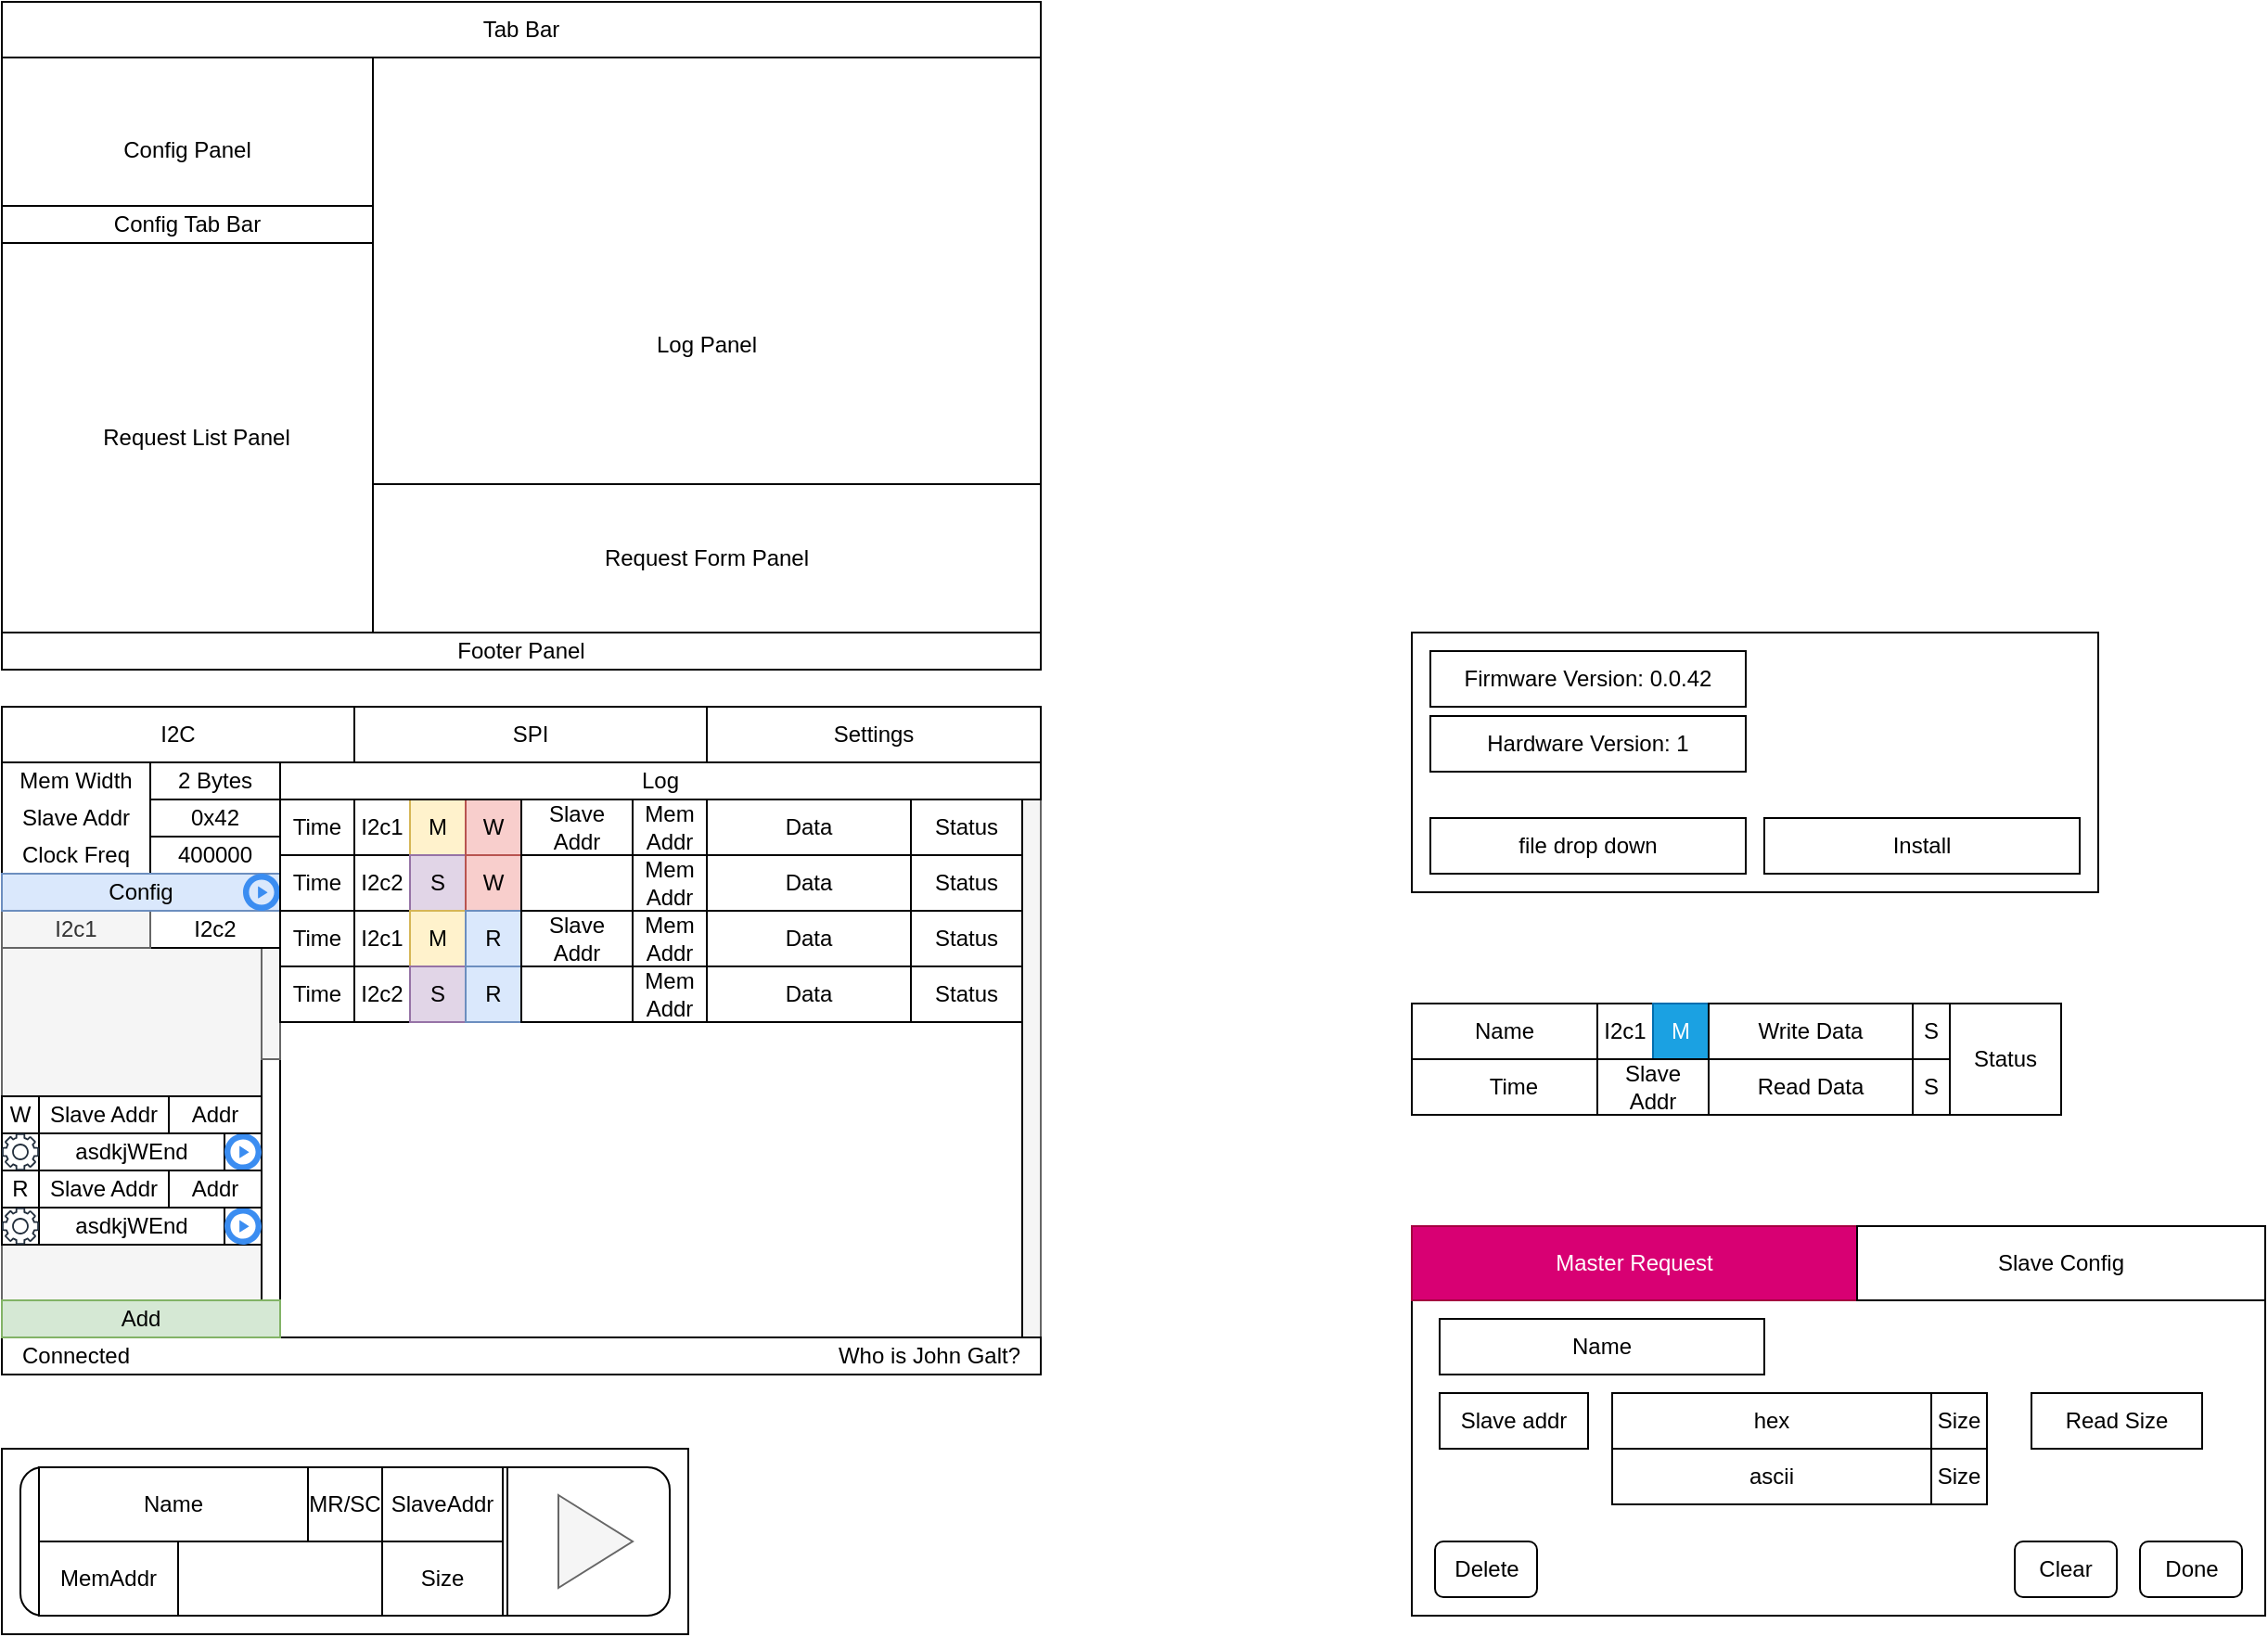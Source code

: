 <mxfile version="24.7.5">
  <diagram name="Page-1" id="RZVQxzq3Kgt89hsoHabK">
    <mxGraphModel dx="529" dy="352" grid="1" gridSize="10" guides="1" tooltips="1" connect="1" arrows="1" fold="1" page="1" pageScale="1" pageWidth="850" pageHeight="1100" math="0" shadow="0">
      <root>
        <mxCell id="0" />
        <mxCell id="1" parent="0" />
        <mxCell id="kA44uniIaaYx5WnPBVtg-1" value="" style="rounded=0;whiteSpace=wrap;html=1;" parent="1" vertex="1">
          <mxGeometry x="120" y="800" width="370" height="100" as="geometry" />
        </mxCell>
        <mxCell id="LMQxB59nfSCNr9-hnTwF-2" value="" style="rounded=0;whiteSpace=wrap;html=1;fillColor=#f5f5f5;fontColor=#333333;strokeColor=#666666;" parent="1" vertex="1">
          <mxGeometry x="120" y="450" width="560" height="310" as="geometry" />
        </mxCell>
        <mxCell id="LMQxB59nfSCNr9-hnTwF-3" value="" style="rounded=0;whiteSpace=wrap;html=1;" parent="1" vertex="1">
          <mxGeometry x="260" y="450" width="410" height="290" as="geometry" />
        </mxCell>
        <mxCell id="LMQxB59nfSCNr9-hnTwF-4" value="" style="rounded=0;whiteSpace=wrap;html=1;" parent="1" vertex="1">
          <mxGeometry x="120" y="740" width="560" height="20" as="geometry" />
        </mxCell>
        <mxCell id="LMQxB59nfSCNr9-hnTwF-5" value="Connected" style="text;html=1;align=center;verticalAlign=middle;whiteSpace=wrap;rounded=0;" parent="1" vertex="1">
          <mxGeometry x="130" y="735" width="60" height="30" as="geometry" />
        </mxCell>
        <mxCell id="LMQxB59nfSCNr9-hnTwF-6" value="" style="rounded=0;whiteSpace=wrap;html=1;" parent="1" vertex="1">
          <mxGeometry x="120" y="430" width="150" height="60" as="geometry" />
        </mxCell>
        <mxCell id="LMQxB59nfSCNr9-hnTwF-7" value="400000" style="rounded=0;whiteSpace=wrap;html=1;" parent="1" vertex="1">
          <mxGeometry x="200" y="470" width="70" height="20" as="geometry" />
        </mxCell>
        <mxCell id="LMQxB59nfSCNr9-hnTwF-8" value="Clock Freq" style="text;html=1;align=center;verticalAlign=middle;whiteSpace=wrap;rounded=0;" parent="1" vertex="1">
          <mxGeometry x="120" y="475" width="80" height="10" as="geometry" />
        </mxCell>
        <mxCell id="LMQxB59nfSCNr9-hnTwF-10" value="" style="rounded=0;whiteSpace=wrap;html=1;" parent="1" vertex="1">
          <mxGeometry x="260" y="510" width="10" height="210" as="geometry" />
        </mxCell>
        <mxCell id="LMQxB59nfSCNr9-hnTwF-11" value="" style="rounded=0;whiteSpace=wrap;html=1;fillColor=#f5f5f5;fontColor=#333333;strokeColor=#666666;" parent="1" vertex="1">
          <mxGeometry x="260" y="510" width="10" height="80" as="geometry" />
        </mxCell>
        <mxCell id="LMQxB59nfSCNr9-hnTwF-12" value="" style="rounded=0;whiteSpace=wrap;html=1;" parent="1" vertex="1">
          <mxGeometry x="310" y="450" width="360" height="30" as="geometry" />
        </mxCell>
        <mxCell id="LMQxB59nfSCNr9-hnTwF-14" value="Slave Addr" style="text;html=1;align=center;verticalAlign=middle;whiteSpace=wrap;rounded=0;" parent="1" vertex="1">
          <mxGeometry x="120" y="455" width="80" height="10" as="geometry" />
        </mxCell>
        <mxCell id="LMQxB59nfSCNr9-hnTwF-15" value="0x42" style="rounded=0;whiteSpace=wrap;html=1;" parent="1" vertex="1">
          <mxGeometry x="200" y="450" width="70" height="20" as="geometry" />
        </mxCell>
        <mxCell id="LMQxB59nfSCNr9-hnTwF-16" value="I2c2" style="rounded=0;whiteSpace=wrap;html=1;" parent="1" vertex="1">
          <mxGeometry x="200" y="510" width="70" height="20" as="geometry" />
        </mxCell>
        <mxCell id="LMQxB59nfSCNr9-hnTwF-17" value="I2c1" style="rounded=0;whiteSpace=wrap;html=1;fillColor=#f5f5f5;fontColor=#333333;strokeColor=#666666;" parent="1" vertex="1">
          <mxGeometry x="120" y="510" width="80" height="20" as="geometry" />
        </mxCell>
        <mxCell id="LMQxB59nfSCNr9-hnTwF-24" value="Add" style="rounded=0;whiteSpace=wrap;html=1;fillColor=#d5e8d4;strokeColor=#82b366;" parent="1" vertex="1">
          <mxGeometry x="120" y="720" width="150" height="20" as="geometry" />
        </mxCell>
        <mxCell id="LMQxB59nfSCNr9-hnTwF-25" value="Config" style="rounded=0;whiteSpace=wrap;html=1;fillColor=#dae8fc;strokeColor=#6c8ebf;" parent="1" vertex="1">
          <mxGeometry x="120" y="490" width="150" height="20" as="geometry" />
        </mxCell>
        <mxCell id="LMQxB59nfSCNr9-hnTwF-28" value="" style="rounded=0;whiteSpace=wrap;html=1;" parent="1" vertex="1">
          <mxGeometry x="120" y="650" width="140" height="40" as="geometry" />
        </mxCell>
        <mxCell id="LMQxB59nfSCNr9-hnTwF-30" value="Slave Addr" style="rounded=0;whiteSpace=wrap;html=1;" parent="1" vertex="1">
          <mxGeometry x="140" y="650" width="70" height="20" as="geometry" />
        </mxCell>
        <mxCell id="LMQxB59nfSCNr9-hnTwF-31" value="R" style="rounded=0;whiteSpace=wrap;html=1;" parent="1" vertex="1">
          <mxGeometry x="120" y="650" width="20" height="20" as="geometry" />
        </mxCell>
        <mxCell id="LMQxB59nfSCNr9-hnTwF-34" value="asdkjWEnd" style="rounded=0;whiteSpace=wrap;html=1;" parent="1" vertex="1">
          <mxGeometry x="140" y="670" width="100" height="20" as="geometry" />
        </mxCell>
        <mxCell id="LMQxB59nfSCNr9-hnTwF-36" value="" style="sketch=0;outlineConnect=0;fontColor=#232F3E;gradientColor=none;fillColor=#232F3D;strokeColor=none;dashed=0;verticalLabelPosition=bottom;verticalAlign=top;align=center;html=1;fontSize=12;fontStyle=0;aspect=fixed;pointerEvents=1;shape=mxgraph.aws4.gear;" parent="1" vertex="1">
          <mxGeometry x="120" y="670" width="20" height="20" as="geometry" />
        </mxCell>
        <mxCell id="LMQxB59nfSCNr9-hnTwF-37" value="" style="sketch=0;html=1;aspect=fixed;strokeColor=none;shadow=0;fillColor=#3B8DF1;verticalAlign=top;labelPosition=center;verticalLabelPosition=bottom;shape=mxgraph.gcp2.play_start" parent="1" vertex="1">
          <mxGeometry x="250" y="490" width="20" height="20" as="geometry" />
        </mxCell>
        <mxCell id="LMQxB59nfSCNr9-hnTwF-38" value="" style="sketch=0;html=1;aspect=fixed;strokeColor=none;shadow=0;fillColor=#3B8DF1;verticalAlign=top;labelPosition=center;verticalLabelPosition=bottom;shape=mxgraph.gcp2.play_start" parent="1" vertex="1">
          <mxGeometry x="240" y="670" width="20" height="20" as="geometry" />
        </mxCell>
        <mxCell id="LMQxB59nfSCNr9-hnTwF-39" value="I2c1" style="rounded=0;whiteSpace=wrap;html=1;" parent="1" vertex="1">
          <mxGeometry x="310" y="450" width="30" height="30" as="geometry" />
        </mxCell>
        <mxCell id="LMQxB59nfSCNr9-hnTwF-40" value="M" style="rounded=0;whiteSpace=wrap;html=1;fillColor=#fff2cc;strokeColor=#d6b656;" parent="1" vertex="1">
          <mxGeometry x="340" y="450" width="30" height="30" as="geometry" />
        </mxCell>
        <mxCell id="LMQxB59nfSCNr9-hnTwF-41" value="W" style="rounded=0;whiteSpace=wrap;html=1;fillColor=#f8cecc;strokeColor=#b85450;" parent="1" vertex="1">
          <mxGeometry x="370" y="450" width="30" height="30" as="geometry" />
        </mxCell>
        <mxCell id="LMQxB59nfSCNr9-hnTwF-42" value="Slave Addr" style="rounded=0;whiteSpace=wrap;html=1;" parent="1" vertex="1">
          <mxGeometry x="400" y="450" width="60" height="30" as="geometry" />
        </mxCell>
        <mxCell id="LMQxB59nfSCNr9-hnTwF-43" value="Data" style="rounded=0;whiteSpace=wrap;html=1;" parent="1" vertex="1">
          <mxGeometry x="500" y="450" width="110" height="30" as="geometry" />
        </mxCell>
        <mxCell id="LMQxB59nfSCNr9-hnTwF-44" value="Status" style="rounded=0;whiteSpace=wrap;html=1;" parent="1" vertex="1">
          <mxGeometry x="610" y="450" width="60" height="30" as="geometry" />
        </mxCell>
        <mxCell id="LMQxB59nfSCNr9-hnTwF-45" value="Time" style="rounded=0;whiteSpace=wrap;html=1;" parent="1" vertex="1">
          <mxGeometry x="270" y="450" width="40" height="30" as="geometry" />
        </mxCell>
        <mxCell id="LMQxB59nfSCNr9-hnTwF-46" value="I2c2" style="rounded=0;whiteSpace=wrap;html=1;" parent="1" vertex="1">
          <mxGeometry x="310" y="480" width="30" height="30" as="geometry" />
        </mxCell>
        <mxCell id="LMQxB59nfSCNr9-hnTwF-47" value="S" style="rounded=0;whiteSpace=wrap;html=1;fillColor=#e1d5e7;strokeColor=#9673a6;" parent="1" vertex="1">
          <mxGeometry x="340" y="480" width="30" height="30" as="geometry" />
        </mxCell>
        <mxCell id="LMQxB59nfSCNr9-hnTwF-48" value="W" style="rounded=0;whiteSpace=wrap;html=1;fillColor=#f8cecc;strokeColor=#b85450;" parent="1" vertex="1">
          <mxGeometry x="370" y="480" width="30" height="30" as="geometry" />
        </mxCell>
        <mxCell id="LMQxB59nfSCNr9-hnTwF-49" value="Mem Addr" style="rounded=0;whiteSpace=wrap;html=1;" parent="1" vertex="1">
          <mxGeometry x="460" y="480" width="40" height="30" as="geometry" />
        </mxCell>
        <mxCell id="LMQxB59nfSCNr9-hnTwF-50" value="Data" style="rounded=0;whiteSpace=wrap;html=1;" parent="1" vertex="1">
          <mxGeometry x="500" y="480" width="110" height="30" as="geometry" />
        </mxCell>
        <mxCell id="LMQxB59nfSCNr9-hnTwF-51" value="Status" style="rounded=0;whiteSpace=wrap;html=1;" parent="1" vertex="1">
          <mxGeometry x="610" y="480" width="60" height="30" as="geometry" />
        </mxCell>
        <mxCell id="LMQxB59nfSCNr9-hnTwF-52" value="Time" style="rounded=0;whiteSpace=wrap;html=1;" parent="1" vertex="1">
          <mxGeometry x="270" y="480" width="40" height="30" as="geometry" />
        </mxCell>
        <mxCell id="LMQxB59nfSCNr9-hnTwF-54" value="Who is John Galt?" style="text;html=1;align=center;verticalAlign=middle;whiteSpace=wrap;rounded=0;" parent="1" vertex="1">
          <mxGeometry x="560" y="735" width="120" height="30" as="geometry" />
        </mxCell>
        <mxCell id="LMQxB59nfSCNr9-hnTwF-55" value="Mem Addr" style="rounded=0;whiteSpace=wrap;html=1;" parent="1" vertex="1">
          <mxGeometry x="460" y="450" width="40" height="30" as="geometry" />
        </mxCell>
        <mxCell id="LMQxB59nfSCNr9-hnTwF-56" value="" style="rounded=0;whiteSpace=wrap;html=1;" parent="1" vertex="1">
          <mxGeometry x="400" y="480" width="60" height="30" as="geometry" />
        </mxCell>
        <mxCell id="LMQxB59nfSCNr9-hnTwF-57" value="I2c1" style="rounded=0;whiteSpace=wrap;html=1;" parent="1" vertex="1">
          <mxGeometry x="310" y="510" width="30" height="30" as="geometry" />
        </mxCell>
        <mxCell id="LMQxB59nfSCNr9-hnTwF-58" value="M" style="rounded=0;whiteSpace=wrap;html=1;fillColor=#fff2cc;strokeColor=#d6b656;" parent="1" vertex="1">
          <mxGeometry x="340" y="510" width="30" height="30" as="geometry" />
        </mxCell>
        <mxCell id="LMQxB59nfSCNr9-hnTwF-59" value="R" style="rounded=0;whiteSpace=wrap;html=1;fillColor=#dae8fc;strokeColor=#6c8ebf;" parent="1" vertex="1">
          <mxGeometry x="370" y="510" width="30" height="30" as="geometry" />
        </mxCell>
        <mxCell id="LMQxB59nfSCNr9-hnTwF-60" value="Slave Addr" style="rounded=0;whiteSpace=wrap;html=1;" parent="1" vertex="1">
          <mxGeometry x="400" y="510" width="60" height="30" as="geometry" />
        </mxCell>
        <mxCell id="LMQxB59nfSCNr9-hnTwF-61" value="Data" style="rounded=0;whiteSpace=wrap;html=1;" parent="1" vertex="1">
          <mxGeometry x="500" y="510" width="110" height="30" as="geometry" />
        </mxCell>
        <mxCell id="LMQxB59nfSCNr9-hnTwF-62" value="Status" style="rounded=0;whiteSpace=wrap;html=1;" parent="1" vertex="1">
          <mxGeometry x="610" y="510" width="60" height="30" as="geometry" />
        </mxCell>
        <mxCell id="LMQxB59nfSCNr9-hnTwF-63" value="Time" style="rounded=0;whiteSpace=wrap;html=1;" parent="1" vertex="1">
          <mxGeometry x="270" y="510" width="40" height="30" as="geometry" />
        </mxCell>
        <mxCell id="LMQxB59nfSCNr9-hnTwF-64" value="Mem Addr" style="rounded=0;whiteSpace=wrap;html=1;" parent="1" vertex="1">
          <mxGeometry x="460" y="510" width="40" height="30" as="geometry" />
        </mxCell>
        <mxCell id="LMQxB59nfSCNr9-hnTwF-65" value="I2c2" style="rounded=0;whiteSpace=wrap;html=1;" parent="1" vertex="1">
          <mxGeometry x="310" y="540" width="30" height="30" as="geometry" />
        </mxCell>
        <mxCell id="LMQxB59nfSCNr9-hnTwF-66" value="S" style="rounded=0;whiteSpace=wrap;html=1;fillColor=#e1d5e7;strokeColor=#9673a6;" parent="1" vertex="1">
          <mxGeometry x="340" y="540" width="30" height="30" as="geometry" />
        </mxCell>
        <mxCell id="LMQxB59nfSCNr9-hnTwF-67" value="R" style="rounded=0;whiteSpace=wrap;html=1;fillColor=#dae8fc;strokeColor=#6c8ebf;" parent="1" vertex="1">
          <mxGeometry x="370" y="540" width="30" height="30" as="geometry" />
        </mxCell>
        <mxCell id="LMQxB59nfSCNr9-hnTwF-68" value="Mem Addr" style="rounded=0;whiteSpace=wrap;html=1;" parent="1" vertex="1">
          <mxGeometry x="460" y="540" width="40" height="30" as="geometry" />
        </mxCell>
        <mxCell id="LMQxB59nfSCNr9-hnTwF-69" value="Data" style="rounded=0;whiteSpace=wrap;html=1;" parent="1" vertex="1">
          <mxGeometry x="500" y="540" width="110" height="30" as="geometry" />
        </mxCell>
        <mxCell id="LMQxB59nfSCNr9-hnTwF-70" value="Status" style="rounded=0;whiteSpace=wrap;html=1;" parent="1" vertex="1">
          <mxGeometry x="610" y="540" width="60" height="30" as="geometry" />
        </mxCell>
        <mxCell id="LMQxB59nfSCNr9-hnTwF-71" value="Time" style="rounded=0;whiteSpace=wrap;html=1;" parent="1" vertex="1">
          <mxGeometry x="270" y="540" width="40" height="30" as="geometry" />
        </mxCell>
        <mxCell id="LMQxB59nfSCNr9-hnTwF-72" value="" style="rounded=0;whiteSpace=wrap;html=1;" parent="1" vertex="1">
          <mxGeometry x="400" y="540" width="60" height="30" as="geometry" />
        </mxCell>
        <mxCell id="LMQxB59nfSCNr9-hnTwF-73" value="" style="rounded=0;whiteSpace=wrap;html=1;" parent="1" vertex="1">
          <mxGeometry x="120" y="610" width="140" height="40" as="geometry" />
        </mxCell>
        <mxCell id="LMQxB59nfSCNr9-hnTwF-74" value="Slave Addr" style="rounded=0;whiteSpace=wrap;html=1;" parent="1" vertex="1">
          <mxGeometry x="140" y="610" width="70" height="20" as="geometry" />
        </mxCell>
        <mxCell id="LMQxB59nfSCNr9-hnTwF-75" value="W" style="rounded=0;whiteSpace=wrap;html=1;" parent="1" vertex="1">
          <mxGeometry x="120" y="610" width="20" height="20" as="geometry" />
        </mxCell>
        <mxCell id="LMQxB59nfSCNr9-hnTwF-76" value="asdkjWEnd" style="rounded=0;whiteSpace=wrap;html=1;" parent="1" vertex="1">
          <mxGeometry x="140" y="630" width="100" height="20" as="geometry" />
        </mxCell>
        <mxCell id="LMQxB59nfSCNr9-hnTwF-77" value="" style="sketch=0;html=1;aspect=fixed;strokeColor=none;shadow=0;fillColor=#3B8DF1;verticalAlign=top;labelPosition=center;verticalLabelPosition=bottom;shape=mxgraph.gcp2.play_start" parent="1" vertex="1">
          <mxGeometry x="240" y="630" width="20" height="20" as="geometry" />
        </mxCell>
        <mxCell id="LMQxB59nfSCNr9-hnTwF-78" value="" style="sketch=0;outlineConnect=0;fontColor=#232F3E;gradientColor=none;fillColor=#232F3D;strokeColor=none;dashed=0;verticalLabelPosition=bottom;verticalAlign=top;align=center;html=1;fontSize=12;fontStyle=0;aspect=fixed;pointerEvents=1;shape=mxgraph.aws4.gear;" parent="1" vertex="1">
          <mxGeometry x="120" y="630" width="20" height="20" as="geometry" />
        </mxCell>
        <mxCell id="LMQxB59nfSCNr9-hnTwF-79" value="Addr" style="rounded=0;whiteSpace=wrap;html=1;" parent="1" vertex="1">
          <mxGeometry x="210" y="610" width="50" height="20" as="geometry" />
        </mxCell>
        <mxCell id="LMQxB59nfSCNr9-hnTwF-80" value="Addr" style="rounded=0;whiteSpace=wrap;html=1;" parent="1" vertex="1">
          <mxGeometry x="210" y="650" width="50" height="20" as="geometry" />
        </mxCell>
        <mxCell id="LMQxB59nfSCNr9-hnTwF-81" value="Log" style="rounded=0;whiteSpace=wrap;html=1;" parent="1" vertex="1">
          <mxGeometry x="270" y="430" width="410" height="20" as="geometry" />
        </mxCell>
        <mxCell id="LMQxB59nfSCNr9-hnTwF-82" value="Mem Width" style="text;html=1;align=center;verticalAlign=middle;whiteSpace=wrap;rounded=0;" parent="1" vertex="1">
          <mxGeometry x="120" y="435" width="80" height="10" as="geometry" />
        </mxCell>
        <mxCell id="LMQxB59nfSCNr9-hnTwF-83" value="2 Bytes" style="rounded=0;whiteSpace=wrap;html=1;" parent="1" vertex="1">
          <mxGeometry x="200" y="430" width="70" height="20" as="geometry" />
        </mxCell>
        <mxCell id="tgzv-gL6YfShwe89MsI7-1" value="Config Panel" style="rounded=0;whiteSpace=wrap;html=1;" parent="1" vertex="1">
          <mxGeometry x="120" y="50" width="200" height="100" as="geometry" />
        </mxCell>
        <mxCell id="tgzv-gL6YfShwe89MsI7-2" value="Request List Panel" style="rounded=0;whiteSpace=wrap;html=1;" parent="1" vertex="1">
          <mxGeometry x="120" y="150" width="210" height="210" as="geometry" />
        </mxCell>
        <mxCell id="tgzv-gL6YfShwe89MsI7-3" value="Log Panel" style="rounded=0;whiteSpace=wrap;html=1;" parent="1" vertex="1">
          <mxGeometry x="320" y="50" width="360" height="310" as="geometry" />
        </mxCell>
        <mxCell id="tgzv-gL6YfShwe89MsI7-4" value="Footer Panel" style="rounded=0;whiteSpace=wrap;html=1;" parent="1" vertex="1">
          <mxGeometry x="120" y="360" width="560" height="20" as="geometry" />
        </mxCell>
        <mxCell id="-24qqXf1IiAiqtKSQ4Qq-1" value="I2C" style="rounded=0;whiteSpace=wrap;html=1;" parent="1" vertex="1">
          <mxGeometry x="120" y="400" width="190" height="30" as="geometry" />
        </mxCell>
        <mxCell id="-24qqXf1IiAiqtKSQ4Qq-2" value="SPI" style="rounded=0;whiteSpace=wrap;html=1;" parent="1" vertex="1">
          <mxGeometry x="310" y="400" width="190" height="30" as="geometry" />
        </mxCell>
        <mxCell id="nhMNvZ-6rwv0DxoSBTiZ-1" value="Tab Bar" style="rounded=0;whiteSpace=wrap;html=1;" parent="1" vertex="1">
          <mxGeometry x="120" y="20" width="560" height="30" as="geometry" />
        </mxCell>
        <mxCell id="nhMNvZ-6rwv0DxoSBTiZ-2" value="Config Tab Bar" style="rounded=0;whiteSpace=wrap;html=1;" parent="1" vertex="1">
          <mxGeometry x="120" y="130" width="200" height="20" as="geometry" />
        </mxCell>
        <mxCell id="kA44uniIaaYx5WnPBVtg-2" value="" style="rounded=1;whiteSpace=wrap;html=1;" parent="1" vertex="1">
          <mxGeometry x="130" y="810" width="350" height="80" as="geometry" />
        </mxCell>
        <mxCell id="52hrBtjEiB50O7EZx885-9" value="" style="triangle;whiteSpace=wrap;html=1;fillColor=#f5f5f5;fontColor=#333333;strokeColor=#666666;" parent="1" vertex="1">
          <mxGeometry x="420" y="825" width="40" height="50" as="geometry" />
        </mxCell>
        <mxCell id="kA44uniIaaYx5WnPBVtg-4" value="" style="endArrow=none;html=1;rounded=0;exitX=0.75;exitY=1;exitDx=0;exitDy=0;entryX=0.75;entryY=0;entryDx=0;entryDy=0;" parent="1" source="kA44uniIaaYx5WnPBVtg-2" target="kA44uniIaaYx5WnPBVtg-2" edge="1">
          <mxGeometry width="50" height="50" relative="1" as="geometry">
            <mxPoint x="360" y="860" as="sourcePoint" />
            <mxPoint x="410" y="810" as="targetPoint" />
          </mxGeometry>
        </mxCell>
        <mxCell id="ZXhuev2TfGPYqMCTr3un-3" value="Settings" style="rounded=0;whiteSpace=wrap;html=1;" parent="1" vertex="1">
          <mxGeometry x="500" y="400" width="180" height="30" as="geometry" />
        </mxCell>
        <mxCell id="ADmhr-K4hR5hiv6wvW6w-16" value="" style="rounded=0;whiteSpace=wrap;html=1;" parent="1" vertex="1">
          <mxGeometry x="880" y="680" width="460" height="210" as="geometry" />
        </mxCell>
        <mxCell id="ADmhr-K4hR5hiv6wvW6w-17" value="Slave addr" style="rounded=0;whiteSpace=wrap;html=1;" parent="1" vertex="1">
          <mxGeometry x="895" y="770" width="80" height="30" as="geometry" />
        </mxCell>
        <mxCell id="ADmhr-K4hR5hiv6wvW6w-18" value="hex" style="rounded=0;whiteSpace=wrap;html=1;" parent="1" vertex="1">
          <mxGeometry x="988" y="770" width="172" height="30" as="geometry" />
        </mxCell>
        <mxCell id="ADmhr-K4hR5hiv6wvW6w-19" value="Read Size" style="rounded=0;whiteSpace=wrap;html=1;" parent="1" vertex="1">
          <mxGeometry x="1214" y="770" width="92" height="30" as="geometry" />
        </mxCell>
        <mxCell id="ADmhr-K4hR5hiv6wvW6w-20" value="Size" style="rounded=0;whiteSpace=wrap;html=1;" parent="1" vertex="1">
          <mxGeometry x="1160" y="770" width="30" height="30" as="geometry" />
        </mxCell>
        <mxCell id="ADmhr-K4hR5hiv6wvW6w-21" value="ascii" style="rounded=0;whiteSpace=wrap;html=1;" parent="1" vertex="1">
          <mxGeometry x="988" y="800" width="172" height="30" as="geometry" />
        </mxCell>
        <mxCell id="ADmhr-K4hR5hiv6wvW6w-22" value="Size" style="rounded=0;whiteSpace=wrap;html=1;" parent="1" vertex="1">
          <mxGeometry x="1160" y="800" width="30" height="30" as="geometry" />
        </mxCell>
        <mxCell id="ADmhr-K4hR5hiv6wvW6w-23" value="Clear" style="rounded=1;whiteSpace=wrap;html=1;" parent="1" vertex="1">
          <mxGeometry x="1205" y="850" width="55" height="30" as="geometry" />
        </mxCell>
        <mxCell id="ADmhr-K4hR5hiv6wvW6w-24" value="Name" style="rounded=0;whiteSpace=wrap;html=1;" parent="1" vertex="1">
          <mxGeometry x="895" y="730" width="175" height="30" as="geometry" />
        </mxCell>
        <mxCell id="ADmhr-K4hR5hiv6wvW6w-25" value="Done" style="rounded=1;whiteSpace=wrap;html=1;" parent="1" vertex="1">
          <mxGeometry x="1272.5" y="850" width="55" height="30" as="geometry" />
        </mxCell>
        <mxCell id="ADmhr-K4hR5hiv6wvW6w-26" value="Delete" style="rounded=1;whiteSpace=wrap;html=1;" parent="1" vertex="1">
          <mxGeometry x="892.5" y="850" width="55" height="30" as="geometry" />
        </mxCell>
        <mxCell id="ADmhr-K4hR5hiv6wvW6w-27" value="Master Request" style="rounded=0;whiteSpace=wrap;html=1;fillColor=#d80073;fontColor=#ffffff;strokeColor=#A50040;" parent="1" vertex="1">
          <mxGeometry x="880" y="680" width="240" height="40" as="geometry" />
        </mxCell>
        <mxCell id="ADmhr-K4hR5hiv6wvW6w-28" value="Slave Config" style="rounded=0;whiteSpace=wrap;html=1;" parent="1" vertex="1">
          <mxGeometry x="1120" y="680" width="220" height="40" as="geometry" />
        </mxCell>
        <mxCell id="52hrBtjEiB50O7EZx885-2" value="SlaveAddr" style="rounded=0;whiteSpace=wrap;html=1;" parent="1" vertex="1">
          <mxGeometry x="325" y="810" width="65" height="40" as="geometry" />
        </mxCell>
        <mxCell id="52hrBtjEiB50O7EZx885-3" value="MR/SC" style="rounded=0;whiteSpace=wrap;html=1;" parent="1" vertex="1">
          <mxGeometry x="285" y="810" width="40" height="40" as="geometry" />
        </mxCell>
        <mxCell id="52hrBtjEiB50O7EZx885-4" value="MemAddr" style="rounded=0;whiteSpace=wrap;html=1;" parent="1" vertex="1">
          <mxGeometry x="140" y="850" width="75" height="40" as="geometry" />
        </mxCell>
        <mxCell id="52hrBtjEiB50O7EZx885-5" value="Size" style="rounded=0;whiteSpace=wrap;html=1;" parent="1" vertex="1">
          <mxGeometry x="325" y="850" width="65" height="40" as="geometry" />
        </mxCell>
        <mxCell id="52hrBtjEiB50O7EZx885-10" value="Name" style="rounded=0;whiteSpace=wrap;html=1;" parent="1" vertex="1">
          <mxGeometry x="140" y="810" width="145" height="40" as="geometry" />
        </mxCell>
        <mxCell id="qSsTl2Cgwz86RILfjA0u-1" value="Request Form Panel" style="rounded=0;whiteSpace=wrap;html=1;" parent="1" vertex="1">
          <mxGeometry x="320" y="280" width="360" height="80" as="geometry" />
        </mxCell>
        <mxCell id="qSsTl2Cgwz86RILfjA0u-5" value="Time" style="rounded=0;whiteSpace=wrap;html=1;" parent="1" vertex="1">
          <mxGeometry x="880" y="590" width="110" height="30" as="geometry" />
        </mxCell>
        <mxCell id="qSsTl2Cgwz86RILfjA0u-6" value="I2c1" style="rounded=0;whiteSpace=wrap;html=1;" parent="1" vertex="1">
          <mxGeometry x="980" y="560" width="30" height="30" as="geometry" />
        </mxCell>
        <mxCell id="qSsTl2Cgwz86RILfjA0u-7" value="M" style="rounded=0;whiteSpace=wrap;html=1;fillColor=#1ba1e2;strokeColor=#006EAF;fontColor=#ffffff;" parent="1" vertex="1">
          <mxGeometry x="1010" y="560" width="30" height="30" as="geometry" />
        </mxCell>
        <mxCell id="qSsTl2Cgwz86RILfjA0u-14" value="Name" style="rounded=0;whiteSpace=wrap;html=1;" parent="1" vertex="1">
          <mxGeometry x="880" y="560" width="100" height="30" as="geometry" />
        </mxCell>
        <mxCell id="qSsTl2Cgwz86RILfjA0u-15" value="Slave Addr" style="rounded=0;whiteSpace=wrap;html=1;" parent="1" vertex="1">
          <mxGeometry x="980" y="590" width="60" height="30" as="geometry" />
        </mxCell>
        <mxCell id="qSsTl2Cgwz86RILfjA0u-16" value="Write Data" style="rounded=0;whiteSpace=wrap;html=1;" parent="1" vertex="1">
          <mxGeometry x="1040" y="560" width="110" height="30" as="geometry" />
        </mxCell>
        <mxCell id="qSsTl2Cgwz86RILfjA0u-17" value="Read Data" style="rounded=0;whiteSpace=wrap;html=1;" parent="1" vertex="1">
          <mxGeometry x="1040" y="590" width="110" height="30" as="geometry" />
        </mxCell>
        <mxCell id="qSsTl2Cgwz86RILfjA0u-18" value="Status" style="rounded=0;whiteSpace=wrap;html=1;" parent="1" vertex="1">
          <mxGeometry x="1170" y="560" width="60" height="60" as="geometry" />
        </mxCell>
        <mxCell id="qSsTl2Cgwz86RILfjA0u-19" value="S" style="rounded=0;whiteSpace=wrap;html=1;" parent="1" vertex="1">
          <mxGeometry x="1150" y="590" width="20" height="30" as="geometry" />
        </mxCell>
        <mxCell id="qSsTl2Cgwz86RILfjA0u-20" value="S" style="rounded=0;whiteSpace=wrap;html=1;" parent="1" vertex="1">
          <mxGeometry x="1150" y="560" width="20" height="30" as="geometry" />
        </mxCell>
        <mxCell id="Ls9VwocQqVg9yasHQa6N-1" value="" style="rounded=0;whiteSpace=wrap;html=1;" vertex="1" parent="1">
          <mxGeometry x="880" y="360" width="370" height="140" as="geometry" />
        </mxCell>
        <mxCell id="Ls9VwocQqVg9yasHQa6N-2" value="Firmware Version: 0.0.42" style="rounded=0;whiteSpace=wrap;html=1;" vertex="1" parent="1">
          <mxGeometry x="890" y="370" width="170" height="30" as="geometry" />
        </mxCell>
        <mxCell id="Ls9VwocQqVg9yasHQa6N-3" value="Hardware Version: 1" style="rounded=0;whiteSpace=wrap;html=1;" vertex="1" parent="1">
          <mxGeometry x="890" y="405" width="170" height="30" as="geometry" />
        </mxCell>
        <mxCell id="Ls9VwocQqVg9yasHQa6N-4" value="Install" style="rounded=0;whiteSpace=wrap;html=1;" vertex="1" parent="1">
          <mxGeometry x="1070" y="460" width="170" height="30" as="geometry" />
        </mxCell>
        <mxCell id="Ls9VwocQqVg9yasHQa6N-6" value="file drop down" style="rounded=0;whiteSpace=wrap;html=1;" vertex="1" parent="1">
          <mxGeometry x="890" y="460" width="170" height="30" as="geometry" />
        </mxCell>
      </root>
    </mxGraphModel>
  </diagram>
</mxfile>
